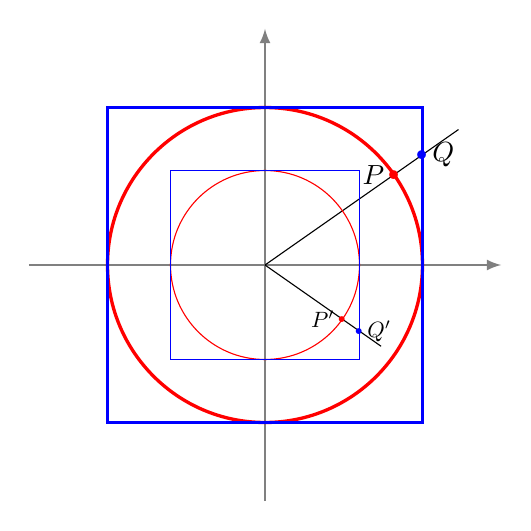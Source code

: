 ﻿\begin{tikzpicture}[scale=2]


% Axes
\draw[->,>=latex,thick, gray] (-1.5,0)--(1.5,0);
\draw[->,>=latex,thick, gray] (0,-1.5)--(0,1.5);

\draw[red, very thick] (0,0) circle (1);
\draw[blue, very thick] (-1,-1) rectangle ++(2,2);

\draw (0,0) -- (35:1.5);
\coordinate (P) at (35:1);
\node[left] at (P) {$P$};
\node[red,scale=3] at (P){.};

\coordinate (Q) at (1,{tan(35)});
\node[right] at (Q) {$Q$};
\node[blue,scale=3] at (Q){.};


\draw[red,] (0,0) circle (0.6);
\draw[blue, ] (-0.6,-0.6) rectangle ++(1.2,1.2);

\draw (0,0) -- (-35:0.9);
\coordinate (P) at (-35:0.6);
\node[left,scale=0.8] at (P) {$P'$};
\node[red,scale=2] at (P){.};

\coordinate (Q) at (0.6,{0.6*tan(-35)});
\node[right,scale=0.8] at (Q) {$Q'$};
\node[blue,scale=2] at (Q){.};

\end{tikzpicture}
